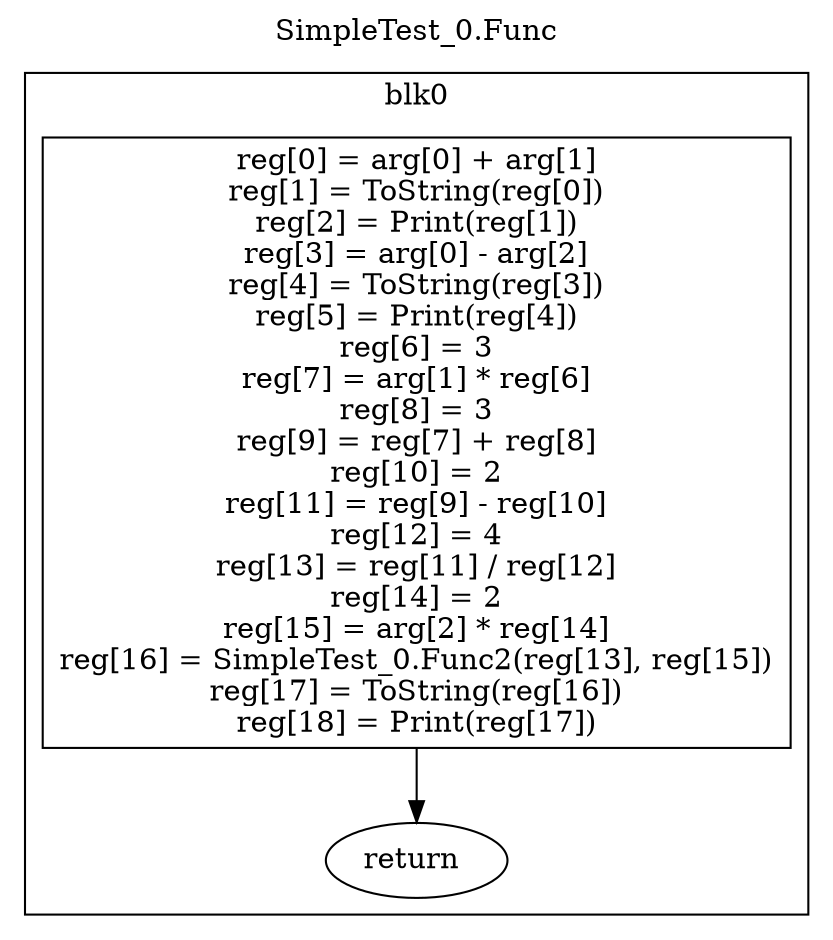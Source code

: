 digraph {
  rankdir=TB;
  b0_l0 -> b0_ret
  b0_l0 [label="reg[0] = arg[0] + arg[1]\nreg[1] = ToString(reg[0])\nreg[2] = Print(reg[1])\nreg[3] = arg[0] - arg[2]\nreg[4] = ToString(reg[3])\nreg[5] = Print(reg[4])\nreg[6] = 3\nreg[7] = arg[1] * reg[6]\nreg[8] = 3\nreg[9] = reg[7] + reg[8]\nreg[10] = 2\nreg[11] = reg[9] - reg[10]\nreg[12] = 4\nreg[13] = reg[11] / reg[12]\nreg[14] = 2\nreg[15] = arg[2] * reg[14]\nreg[16] = SimpleTest_0.Func2(reg[13], reg[15])\nreg[17] = ToString(reg[16])\nreg[18] = Print(reg[17])\n", shape=box]
  b0_ret [label="return "]
  subgraph cluster_b0 {
    label = "blk0";
    b0_l0;
    b0_ret;
  }
  labelloc="t"
  label="SimpleTest_0.Func"
}